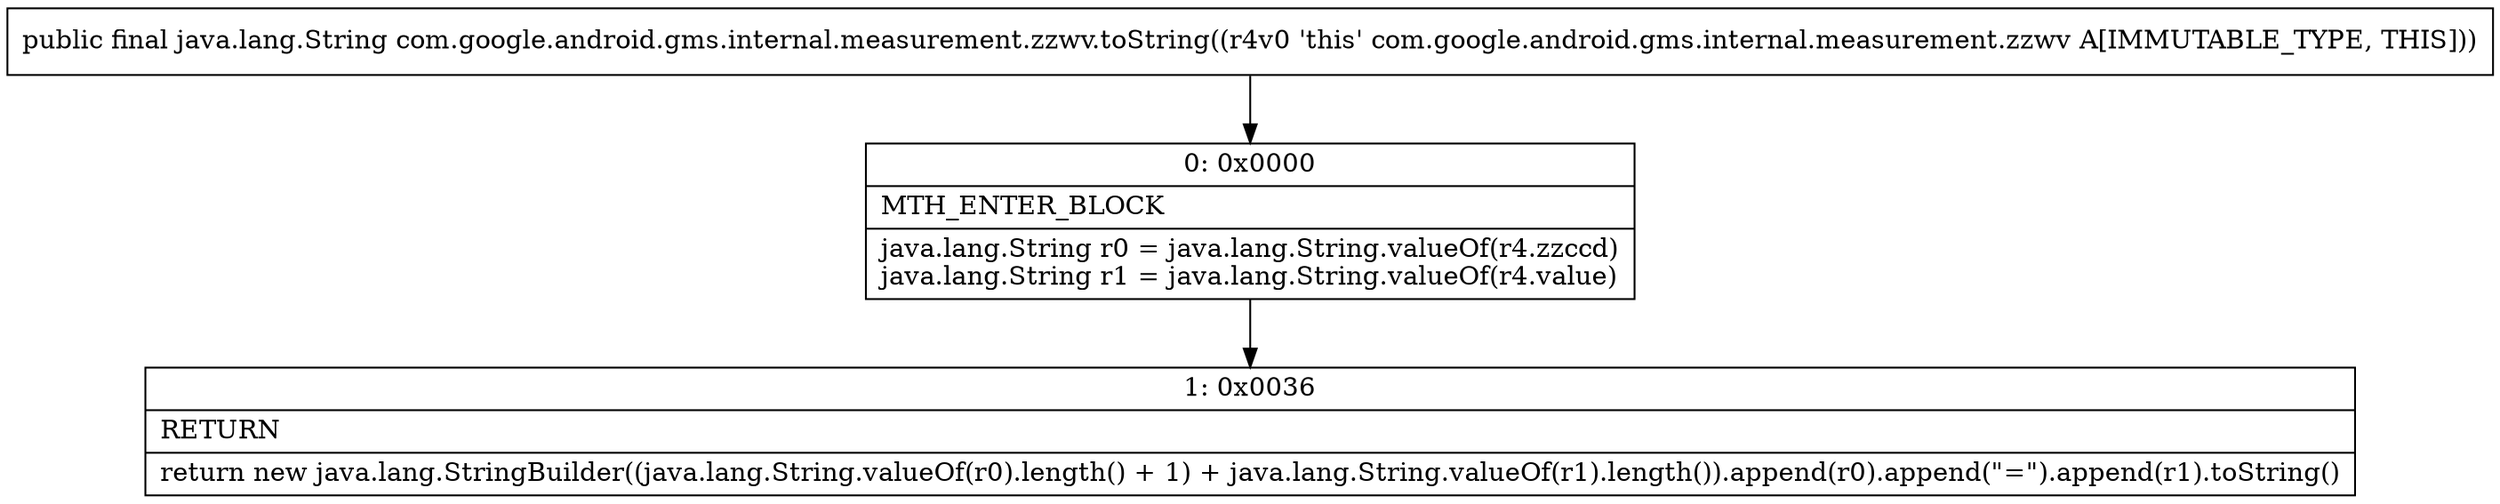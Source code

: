 digraph "CFG forcom.google.android.gms.internal.measurement.zzwv.toString()Ljava\/lang\/String;" {
Node_0 [shape=record,label="{0\:\ 0x0000|MTH_ENTER_BLOCK\l|java.lang.String r0 = java.lang.String.valueOf(r4.zzccd)\ljava.lang.String r1 = java.lang.String.valueOf(r4.value)\l}"];
Node_1 [shape=record,label="{1\:\ 0x0036|RETURN\l|return new java.lang.StringBuilder((java.lang.String.valueOf(r0).length() + 1) + java.lang.String.valueOf(r1).length()).append(r0).append(\"=\").append(r1).toString()\l}"];
MethodNode[shape=record,label="{public final java.lang.String com.google.android.gms.internal.measurement.zzwv.toString((r4v0 'this' com.google.android.gms.internal.measurement.zzwv A[IMMUTABLE_TYPE, THIS])) }"];
MethodNode -> Node_0;
Node_0 -> Node_1;
}

